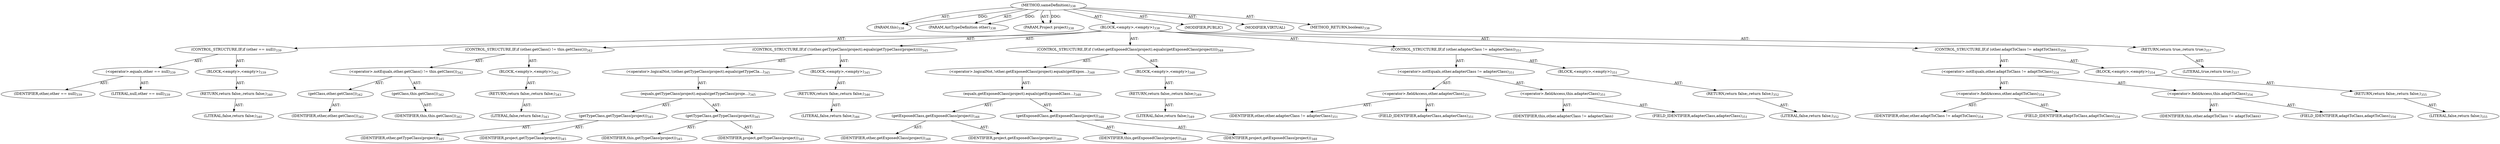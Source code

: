 digraph "sameDefinition" {  
"111669149711" [label = <(METHOD,sameDefinition)<SUB>338</SUB>> ]
"115964117002" [label = <(PARAM,this)<SUB>338</SUB>> ]
"115964117022" [label = <(PARAM,AntTypeDefinition other)<SUB>338</SUB>> ]
"115964117023" [label = <(PARAM,Project project)<SUB>338</SUB>> ]
"25769803828" [label = <(BLOCK,&lt;empty&gt;,&lt;empty&gt;)<SUB>338</SUB>> ]
"47244640288" [label = <(CONTROL_STRUCTURE,IF,if (other == null))<SUB>339</SUB>> ]
"30064771246" [label = <(&lt;operator&gt;.equals,other == null)<SUB>339</SUB>> ]
"68719476891" [label = <(IDENTIFIER,other,other == null)<SUB>339</SUB>> ]
"90194313259" [label = <(LITERAL,null,other == null)<SUB>339</SUB>> ]
"25769803829" [label = <(BLOCK,&lt;empty&gt;,&lt;empty&gt;)<SUB>339</SUB>> ]
"146028888081" [label = <(RETURN,return false;,return false;)<SUB>340</SUB>> ]
"90194313260" [label = <(LITERAL,false,return false;)<SUB>340</SUB>> ]
"47244640289" [label = <(CONTROL_STRUCTURE,IF,if (other.getClass() != this.getClass()))<SUB>342</SUB>> ]
"30064771247" [label = <(&lt;operator&gt;.notEquals,other.getClass() != this.getClass())<SUB>342</SUB>> ]
"30064771248" [label = <(getClass,other.getClass())<SUB>342</SUB>> ]
"68719476892" [label = <(IDENTIFIER,other,other.getClass())<SUB>342</SUB>> ]
"30064771249" [label = <(getClass,this.getClass())<SUB>342</SUB>> ]
"68719476753" [label = <(IDENTIFIER,this,this.getClass())<SUB>342</SUB>> ]
"25769803830" [label = <(BLOCK,&lt;empty&gt;,&lt;empty&gt;)<SUB>342</SUB>> ]
"146028888082" [label = <(RETURN,return false;,return false;)<SUB>343</SUB>> ]
"90194313261" [label = <(LITERAL,false,return false;)<SUB>343</SUB>> ]
"47244640290" [label = <(CONTROL_STRUCTURE,IF,if (!(other.getTypeClass(project).equals(getTypeClass(project)))))<SUB>345</SUB>> ]
"30064771250" [label = <(&lt;operator&gt;.logicalNot,!(other.getTypeClass(project).equals(getTypeCla...)<SUB>345</SUB>> ]
"30064771251" [label = <(equals,getTypeClass(project).equals(getTypeClass(proje...)<SUB>345</SUB>> ]
"30064771252" [label = <(getTypeClass,getTypeClass(project))<SUB>345</SUB>> ]
"68719476893" [label = <(IDENTIFIER,other,getTypeClass(project))<SUB>345</SUB>> ]
"68719476894" [label = <(IDENTIFIER,project,getTypeClass(project))<SUB>345</SUB>> ]
"30064771253" [label = <(getTypeClass,getTypeClass(project))<SUB>345</SUB>> ]
"68719476754" [label = <(IDENTIFIER,this,getTypeClass(project))<SUB>345</SUB>> ]
"68719476895" [label = <(IDENTIFIER,project,getTypeClass(project))<SUB>345</SUB>> ]
"25769803831" [label = <(BLOCK,&lt;empty&gt;,&lt;empty&gt;)<SUB>345</SUB>> ]
"146028888083" [label = <(RETURN,return false;,return false;)<SUB>346</SUB>> ]
"90194313262" [label = <(LITERAL,false,return false;)<SUB>346</SUB>> ]
"47244640291" [label = <(CONTROL_STRUCTURE,IF,if (!other.getExposedClass(project).equals(getExposedClass(project))))<SUB>348</SUB>> ]
"30064771254" [label = <(&lt;operator&gt;.logicalNot,!other.getExposedClass(project).equals(getExpos...)<SUB>348</SUB>> ]
"30064771255" [label = <(equals,getExposedClass(project).equals(getExposedClass...)<SUB>348</SUB>> ]
"30064771256" [label = <(getExposedClass,getExposedClass(project))<SUB>348</SUB>> ]
"68719476896" [label = <(IDENTIFIER,other,getExposedClass(project))<SUB>348</SUB>> ]
"68719476897" [label = <(IDENTIFIER,project,getExposedClass(project))<SUB>348</SUB>> ]
"30064771257" [label = <(getExposedClass,getExposedClass(project))<SUB>348</SUB>> ]
"68719476755" [label = <(IDENTIFIER,this,getExposedClass(project))<SUB>348</SUB>> ]
"68719476898" [label = <(IDENTIFIER,project,getExposedClass(project))<SUB>348</SUB>> ]
"25769803832" [label = <(BLOCK,&lt;empty&gt;,&lt;empty&gt;)<SUB>348</SUB>> ]
"146028888084" [label = <(RETURN,return false;,return false;)<SUB>349</SUB>> ]
"90194313263" [label = <(LITERAL,false,return false;)<SUB>349</SUB>> ]
"47244640292" [label = <(CONTROL_STRUCTURE,IF,if (other.adapterClass != adapterClass))<SUB>351</SUB>> ]
"30064771258" [label = <(&lt;operator&gt;.notEquals,other.adapterClass != adapterClass)<SUB>351</SUB>> ]
"30064771259" [label = <(&lt;operator&gt;.fieldAccess,other.adapterClass)<SUB>351</SUB>> ]
"68719476899" [label = <(IDENTIFIER,other,other.adapterClass != adapterClass)<SUB>351</SUB>> ]
"55834574896" [label = <(FIELD_IDENTIFIER,adapterClass,adapterClass)<SUB>351</SUB>> ]
"30064771260" [label = <(&lt;operator&gt;.fieldAccess,this.adapterClass)<SUB>351</SUB>> ]
"68719476900" [label = <(IDENTIFIER,this,other.adapterClass != adapterClass)> ]
"55834574897" [label = <(FIELD_IDENTIFIER,adapterClass,adapterClass)<SUB>351</SUB>> ]
"25769803833" [label = <(BLOCK,&lt;empty&gt;,&lt;empty&gt;)<SUB>351</SUB>> ]
"146028888085" [label = <(RETURN,return false;,return false;)<SUB>352</SUB>> ]
"90194313264" [label = <(LITERAL,false,return false;)<SUB>352</SUB>> ]
"47244640293" [label = <(CONTROL_STRUCTURE,IF,if (other.adaptToClass != adaptToClass))<SUB>354</SUB>> ]
"30064771261" [label = <(&lt;operator&gt;.notEquals,other.adaptToClass != adaptToClass)<SUB>354</SUB>> ]
"30064771262" [label = <(&lt;operator&gt;.fieldAccess,other.adaptToClass)<SUB>354</SUB>> ]
"68719476901" [label = <(IDENTIFIER,other,other.adaptToClass != adaptToClass)<SUB>354</SUB>> ]
"55834574898" [label = <(FIELD_IDENTIFIER,adaptToClass,adaptToClass)<SUB>354</SUB>> ]
"30064771263" [label = <(&lt;operator&gt;.fieldAccess,this.adaptToClass)<SUB>354</SUB>> ]
"68719476902" [label = <(IDENTIFIER,this,other.adaptToClass != adaptToClass)> ]
"55834574899" [label = <(FIELD_IDENTIFIER,adaptToClass,adaptToClass)<SUB>354</SUB>> ]
"25769803834" [label = <(BLOCK,&lt;empty&gt;,&lt;empty&gt;)<SUB>354</SUB>> ]
"146028888086" [label = <(RETURN,return false;,return false;)<SUB>355</SUB>> ]
"90194313265" [label = <(LITERAL,false,return false;)<SUB>355</SUB>> ]
"146028888087" [label = <(RETURN,return true;,return true;)<SUB>357</SUB>> ]
"90194313266" [label = <(LITERAL,true,return true;)<SUB>357</SUB>> ]
"133143986212" [label = <(MODIFIER,PUBLIC)> ]
"133143986213" [label = <(MODIFIER,VIRTUAL)> ]
"128849018895" [label = <(METHOD_RETURN,boolean)<SUB>338</SUB>> ]
  "111669149711" -> "115964117002"  [ label = "AST: "] 
  "111669149711" -> "115964117022"  [ label = "AST: "] 
  "111669149711" -> "115964117023"  [ label = "AST: "] 
  "111669149711" -> "25769803828"  [ label = "AST: "] 
  "111669149711" -> "133143986212"  [ label = "AST: "] 
  "111669149711" -> "133143986213"  [ label = "AST: "] 
  "111669149711" -> "128849018895"  [ label = "AST: "] 
  "25769803828" -> "47244640288"  [ label = "AST: "] 
  "25769803828" -> "47244640289"  [ label = "AST: "] 
  "25769803828" -> "47244640290"  [ label = "AST: "] 
  "25769803828" -> "47244640291"  [ label = "AST: "] 
  "25769803828" -> "47244640292"  [ label = "AST: "] 
  "25769803828" -> "47244640293"  [ label = "AST: "] 
  "25769803828" -> "146028888087"  [ label = "AST: "] 
  "47244640288" -> "30064771246"  [ label = "AST: "] 
  "47244640288" -> "25769803829"  [ label = "AST: "] 
  "30064771246" -> "68719476891"  [ label = "AST: "] 
  "30064771246" -> "90194313259"  [ label = "AST: "] 
  "25769803829" -> "146028888081"  [ label = "AST: "] 
  "146028888081" -> "90194313260"  [ label = "AST: "] 
  "47244640289" -> "30064771247"  [ label = "AST: "] 
  "47244640289" -> "25769803830"  [ label = "AST: "] 
  "30064771247" -> "30064771248"  [ label = "AST: "] 
  "30064771247" -> "30064771249"  [ label = "AST: "] 
  "30064771248" -> "68719476892"  [ label = "AST: "] 
  "30064771249" -> "68719476753"  [ label = "AST: "] 
  "25769803830" -> "146028888082"  [ label = "AST: "] 
  "146028888082" -> "90194313261"  [ label = "AST: "] 
  "47244640290" -> "30064771250"  [ label = "AST: "] 
  "47244640290" -> "25769803831"  [ label = "AST: "] 
  "30064771250" -> "30064771251"  [ label = "AST: "] 
  "30064771251" -> "30064771252"  [ label = "AST: "] 
  "30064771251" -> "30064771253"  [ label = "AST: "] 
  "30064771252" -> "68719476893"  [ label = "AST: "] 
  "30064771252" -> "68719476894"  [ label = "AST: "] 
  "30064771253" -> "68719476754"  [ label = "AST: "] 
  "30064771253" -> "68719476895"  [ label = "AST: "] 
  "25769803831" -> "146028888083"  [ label = "AST: "] 
  "146028888083" -> "90194313262"  [ label = "AST: "] 
  "47244640291" -> "30064771254"  [ label = "AST: "] 
  "47244640291" -> "25769803832"  [ label = "AST: "] 
  "30064771254" -> "30064771255"  [ label = "AST: "] 
  "30064771255" -> "30064771256"  [ label = "AST: "] 
  "30064771255" -> "30064771257"  [ label = "AST: "] 
  "30064771256" -> "68719476896"  [ label = "AST: "] 
  "30064771256" -> "68719476897"  [ label = "AST: "] 
  "30064771257" -> "68719476755"  [ label = "AST: "] 
  "30064771257" -> "68719476898"  [ label = "AST: "] 
  "25769803832" -> "146028888084"  [ label = "AST: "] 
  "146028888084" -> "90194313263"  [ label = "AST: "] 
  "47244640292" -> "30064771258"  [ label = "AST: "] 
  "47244640292" -> "25769803833"  [ label = "AST: "] 
  "30064771258" -> "30064771259"  [ label = "AST: "] 
  "30064771258" -> "30064771260"  [ label = "AST: "] 
  "30064771259" -> "68719476899"  [ label = "AST: "] 
  "30064771259" -> "55834574896"  [ label = "AST: "] 
  "30064771260" -> "68719476900"  [ label = "AST: "] 
  "30064771260" -> "55834574897"  [ label = "AST: "] 
  "25769803833" -> "146028888085"  [ label = "AST: "] 
  "146028888085" -> "90194313264"  [ label = "AST: "] 
  "47244640293" -> "30064771261"  [ label = "AST: "] 
  "47244640293" -> "25769803834"  [ label = "AST: "] 
  "30064771261" -> "30064771262"  [ label = "AST: "] 
  "30064771261" -> "30064771263"  [ label = "AST: "] 
  "30064771262" -> "68719476901"  [ label = "AST: "] 
  "30064771262" -> "55834574898"  [ label = "AST: "] 
  "30064771263" -> "68719476902"  [ label = "AST: "] 
  "30064771263" -> "55834574899"  [ label = "AST: "] 
  "25769803834" -> "146028888086"  [ label = "AST: "] 
  "146028888086" -> "90194313265"  [ label = "AST: "] 
  "146028888087" -> "90194313266"  [ label = "AST: "] 
  "111669149711" -> "115964117002"  [ label = "DDG: "] 
  "111669149711" -> "115964117022"  [ label = "DDG: "] 
  "111669149711" -> "115964117023"  [ label = "DDG: "] 
}
